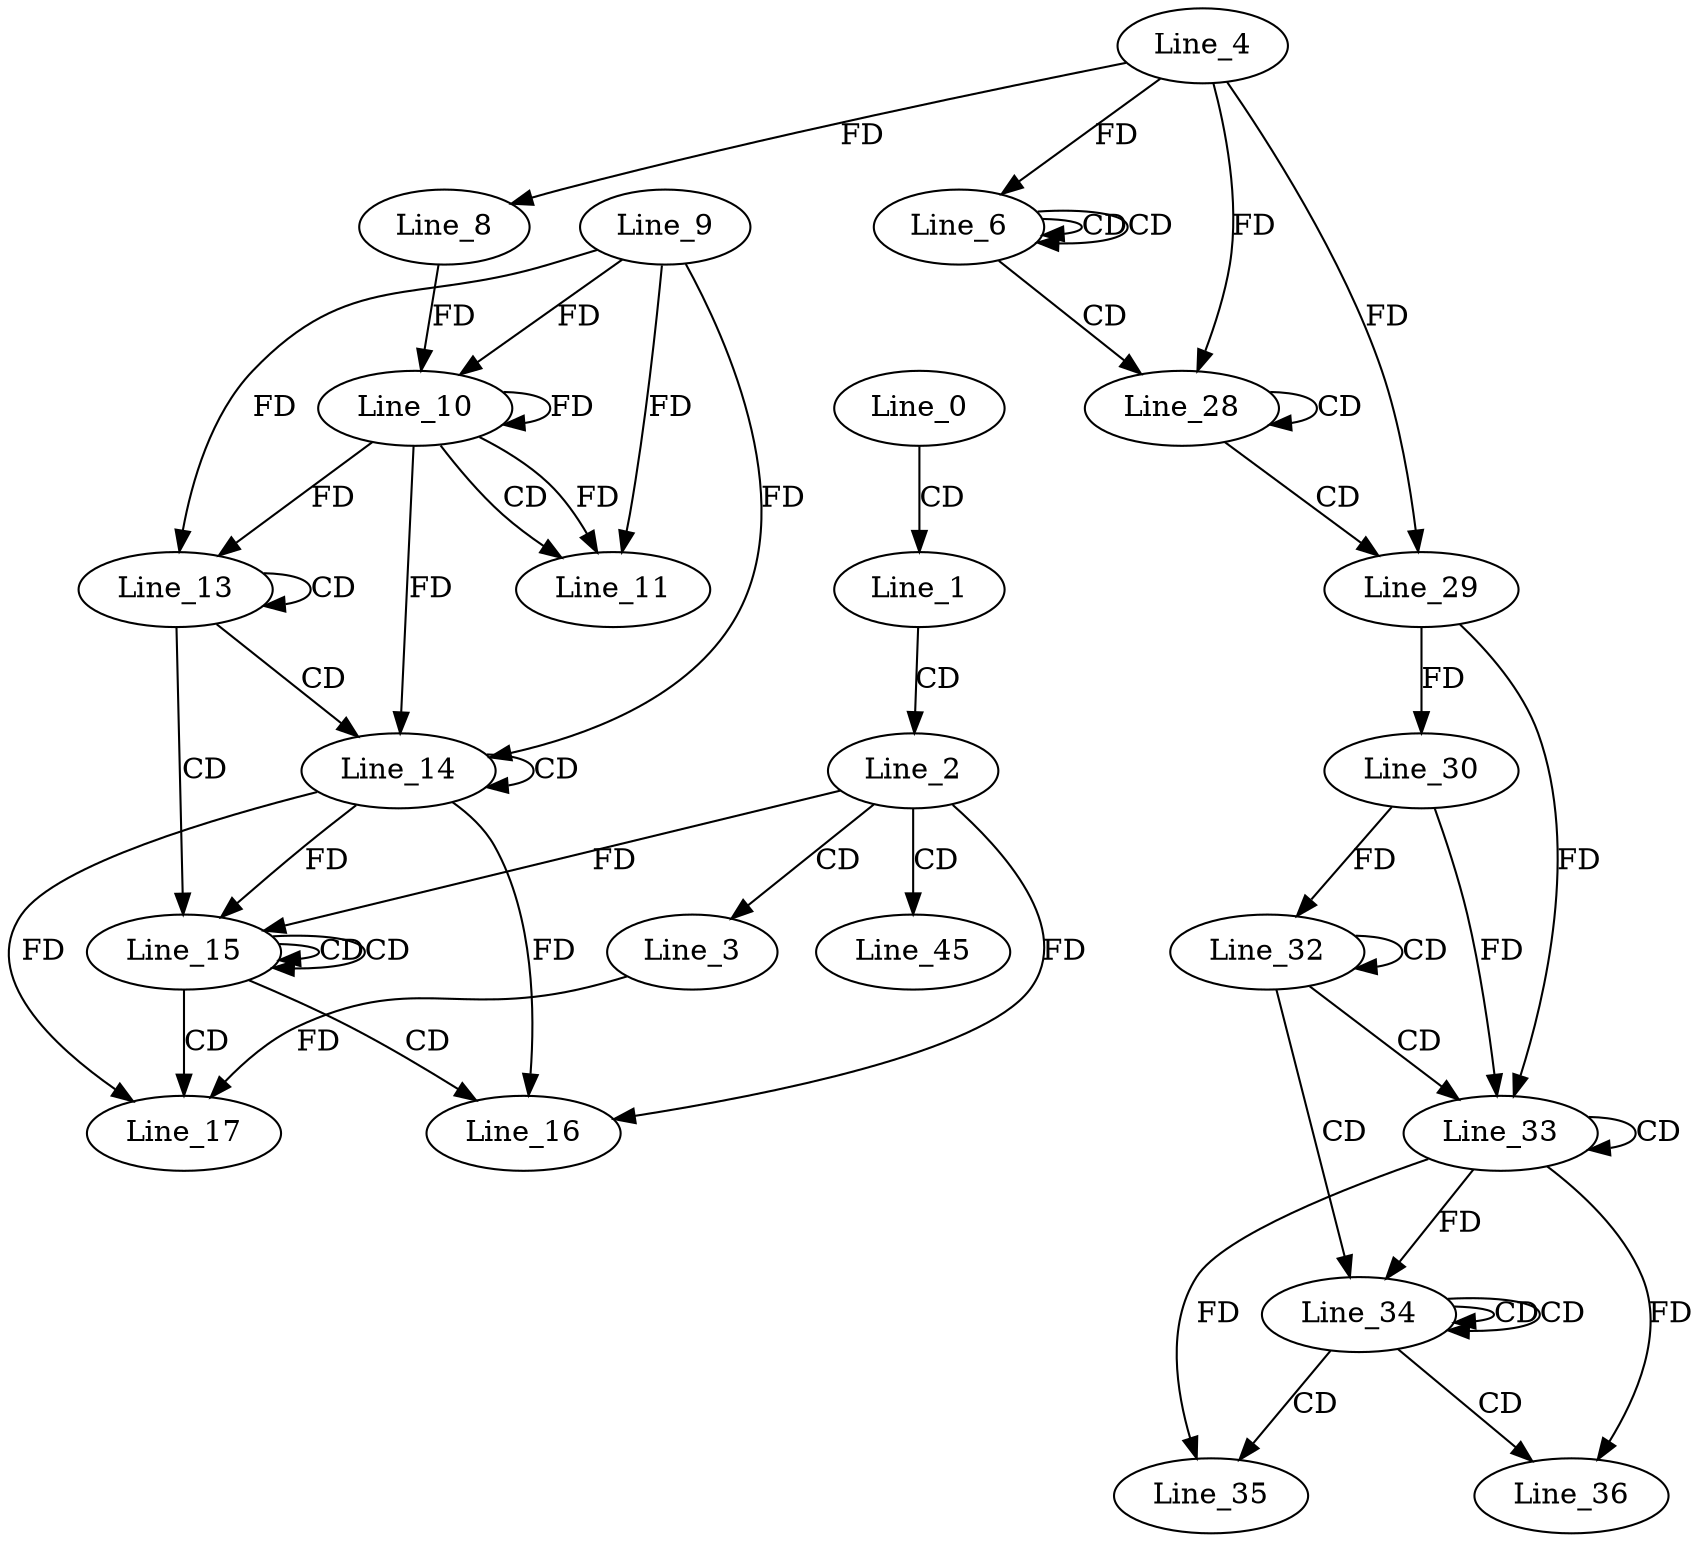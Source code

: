 digraph G {
  Line_0;
  Line_1;
  Line_2;
  Line_3;
  Line_6;
  Line_6;
  Line_6;
  Line_4;
  Line_6;
  Line_8;
  Line_10;
  Line_9;
  Line_10;
  Line_8;
  Line_10;
  Line_11;
  Line_11;
  Line_13;
  Line_13;
  Line_13;
  Line_14;
  Line_14;
  Line_14;
  Line_15;
  Line_15;
  Line_15;
  Line_15;
  Line_15;
  Line_15;
  Line_15;
  Line_15;
  Line_16;
  Line_16;
  Line_16;
  Line_17;
  Line_28;
  Line_28;
  Line_28;
  Line_29;
  Line_29;
  Line_30;
  Line_32;
  Line_32;
  Line_30;
  Line_32;
  Line_33;
  Line_33;
  Line_33;
  Line_33;
  Line_34;
  Line_34;
  Line_34;
  Line_34;
  Line_34;
  Line_34;
  Line_34;
  Line_34;
  Line_35;
  Line_35;
  Line_35;
  Line_36;
  Line_45;
  Line_0 -> Line_1 [ label="CD" ];
  Line_1 -> Line_2 [ label="CD" ];
  Line_2 -> Line_3 [ label="CD" ];
  Line_6 -> Line_6 [ label="CD" ];
  Line_6 -> Line_6 [ label="CD" ];
  Line_4 -> Line_6 [ label="FD" ];
  Line_4 -> Line_8 [ label="FD" ];
  Line_10 -> Line_10 [ label="FD" ];
  Line_9 -> Line_10 [ label="FD" ];
  Line_8 -> Line_10 [ label="FD" ];
  Line_10 -> Line_11 [ label="CD" ];
  Line_10 -> Line_11 [ label="FD" ];
  Line_9 -> Line_11 [ label="FD" ];
  Line_13 -> Line_13 [ label="CD" ];
  Line_10 -> Line_13 [ label="FD" ];
  Line_9 -> Line_13 [ label="FD" ];
  Line_13 -> Line_14 [ label="CD" ];
  Line_14 -> Line_14 [ label="CD" ];
  Line_10 -> Line_14 [ label="FD" ];
  Line_9 -> Line_14 [ label="FD" ];
  Line_13 -> Line_15 [ label="CD" ];
  Line_15 -> Line_15 [ label="CD" ];
  Line_14 -> Line_15 [ label="FD" ];
  Line_15 -> Line_15 [ label="CD" ];
  Line_2 -> Line_15 [ label="FD" ];
  Line_15 -> Line_16 [ label="CD" ];
  Line_14 -> Line_16 [ label="FD" ];
  Line_2 -> Line_16 [ label="FD" ];
  Line_15 -> Line_17 [ label="CD" ];
  Line_3 -> Line_17 [ label="FD" ];
  Line_14 -> Line_17 [ label="FD" ];
  Line_6 -> Line_28 [ label="CD" ];
  Line_28 -> Line_28 [ label="CD" ];
  Line_4 -> Line_28 [ label="FD" ];
  Line_28 -> Line_29 [ label="CD" ];
  Line_4 -> Line_29 [ label="FD" ];
  Line_29 -> Line_30 [ label="FD" ];
  Line_32 -> Line_32 [ label="CD" ];
  Line_30 -> Line_32 [ label="FD" ];
  Line_32 -> Line_33 [ label="CD" ];
  Line_33 -> Line_33 [ label="CD" ];
  Line_30 -> Line_33 [ label="FD" ];
  Line_29 -> Line_33 [ label="FD" ];
  Line_32 -> Line_34 [ label="CD" ];
  Line_34 -> Line_34 [ label="CD" ];
  Line_33 -> Line_34 [ label="FD" ];
  Line_34 -> Line_34 [ label="CD" ];
  Line_34 -> Line_35 [ label="CD" ];
  Line_33 -> Line_35 [ label="FD" ];
  Line_34 -> Line_36 [ label="CD" ];
  Line_33 -> Line_36 [ label="FD" ];
  Line_2 -> Line_45 [ label="CD" ];
}
